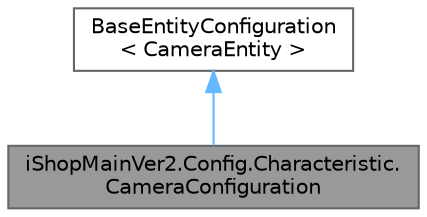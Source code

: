digraph "iShopMainVer2.Config.Characteristic.CameraConfiguration"
{
 // LATEX_PDF_SIZE
  bgcolor="transparent";
  edge [fontname=Helvetica,fontsize=10,labelfontname=Helvetica,labelfontsize=10];
  node [fontname=Helvetica,fontsize=10,shape=box,height=0.2,width=0.4];
  Node1 [id="Node000001",label="iShopMainVer2.Config.Characteristic.\lCameraConfiguration",height=0.2,width=0.4,color="gray40", fillcolor="grey60", style="filled", fontcolor="black",tooltip=" "];
  Node2 -> Node1 [id="edge1_Node000001_Node000002",dir="back",color="steelblue1",style="solid",tooltip=" "];
  Node2 [id="Node000002",label="BaseEntityConfiguration\l\< CameraEntity \>",height=0.2,width=0.4,color="gray40", fillcolor="white", style="filled",URL="$classi_shop_main_ver2_1_1_config_1_1_base_entity_configuration.html",tooltip=" "];
}
